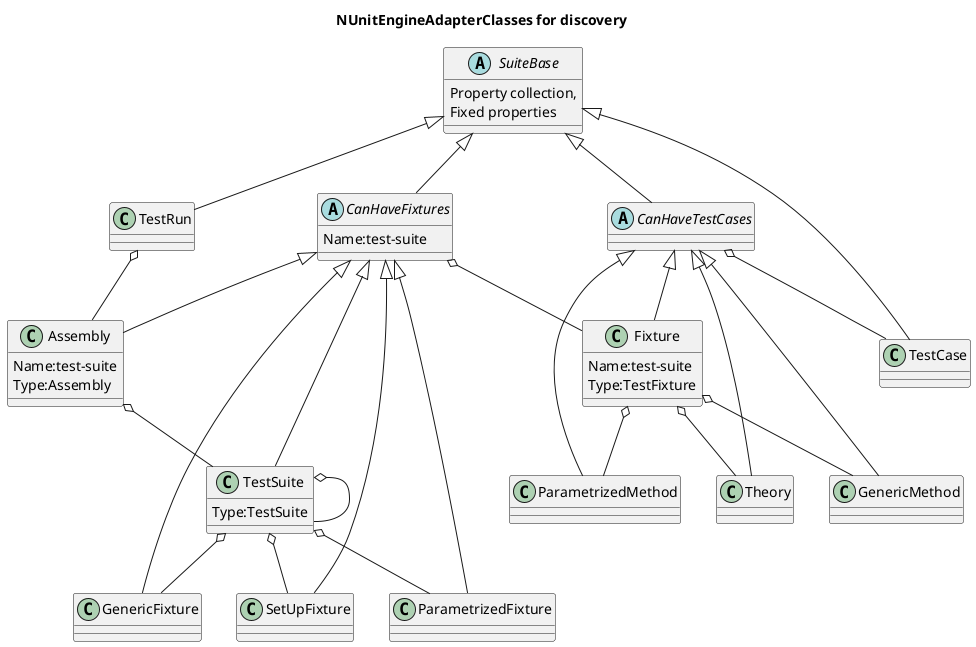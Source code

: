 @startuml
title NUnitEngineAdapterClasses for discovery
   CanHaveFixtures <|-- TestSuite
   SuiteBase <|-- CanHaveTestCases
   SuiteBase <|-- CanHaveFixtures
   SuiteBase <|-- TestRun
   CanHaveTestCases <|-- Fixture
   SuiteBase <|-- TestCase
   CanHaveTestCases <|-- ParametrizedMethod
   CanHaveFixtures <|-- GenericFixture
   CanHaveFixtures <|-- SetUpFixture
   CanHaveTestCases <|-- Theory
   TestSuite o-- GenericFixture
   TestSuite o-- TestSuite
   Fixture o-- ParametrizedMethod
   CanHaveTestCases o-- TestCase
   CanHaveFixtures o-- Fixture
   CanHaveFixtures <|-- ParametrizedFixture
   CanHaveFixtures <|-- Assembly
   TestSuite o-- ParametrizedFixture
   TestSuite o-- SetUpFixture
   Assembly o-- TestSuite
   Fixture o-- Theory
   Fixture o-- GenericMethod
   CanHaveTestCases <|-- GenericMethod
   TestRun o-- Assembly
   
abstract class SuiteBase {
   Property collection,
   Fixed properties
}

abstract class CanHaveTestCases {
   

}

abstract class CanHaveFixtures {
   Name:test-suite
}

class Assembly
{
   Name:test-suite
   Type:Assembly
}

class TestSuite{
   Type:TestSuite
}

class Fixture{
   Name:test-suite
   Type:TestFixture
}


   
@enduml
